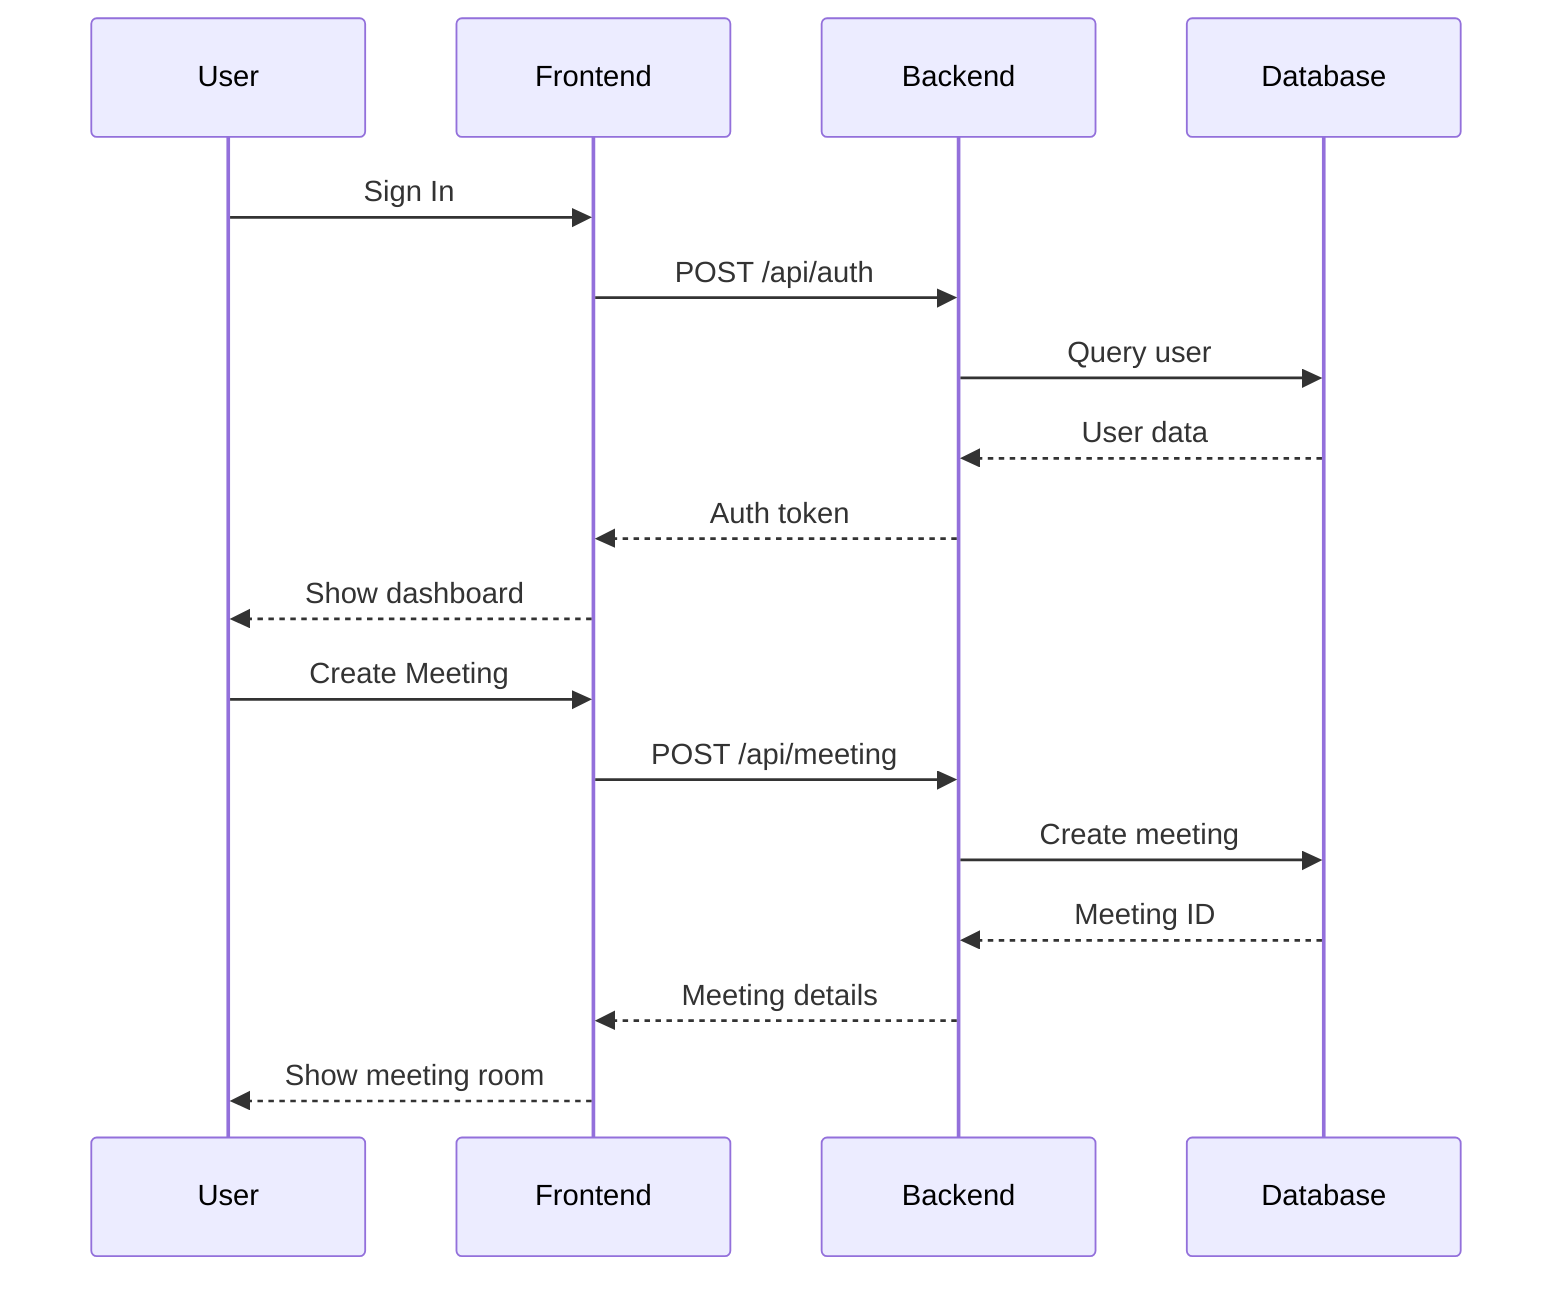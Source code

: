 sequenceDiagram
  participant User
  participant Frontend
  participant Backend
  participant Database
  User->>Frontend: Sign In
  Frontend->>Backend: POST /api/auth
  Backend->>Database: Query user
  Database-->>Backend: User data
  Backend-->>Frontend: Auth token
  Frontend-->>User: Show dashboard
  User->>Frontend: Create Meeting
  Frontend->>Backend: POST /api/meeting
  Backend->>Database: Create meeting
  Database-->>Backend: Meeting ID
  Backend-->>Frontend: Meeting details
  Frontend-->>User: Show meeting room